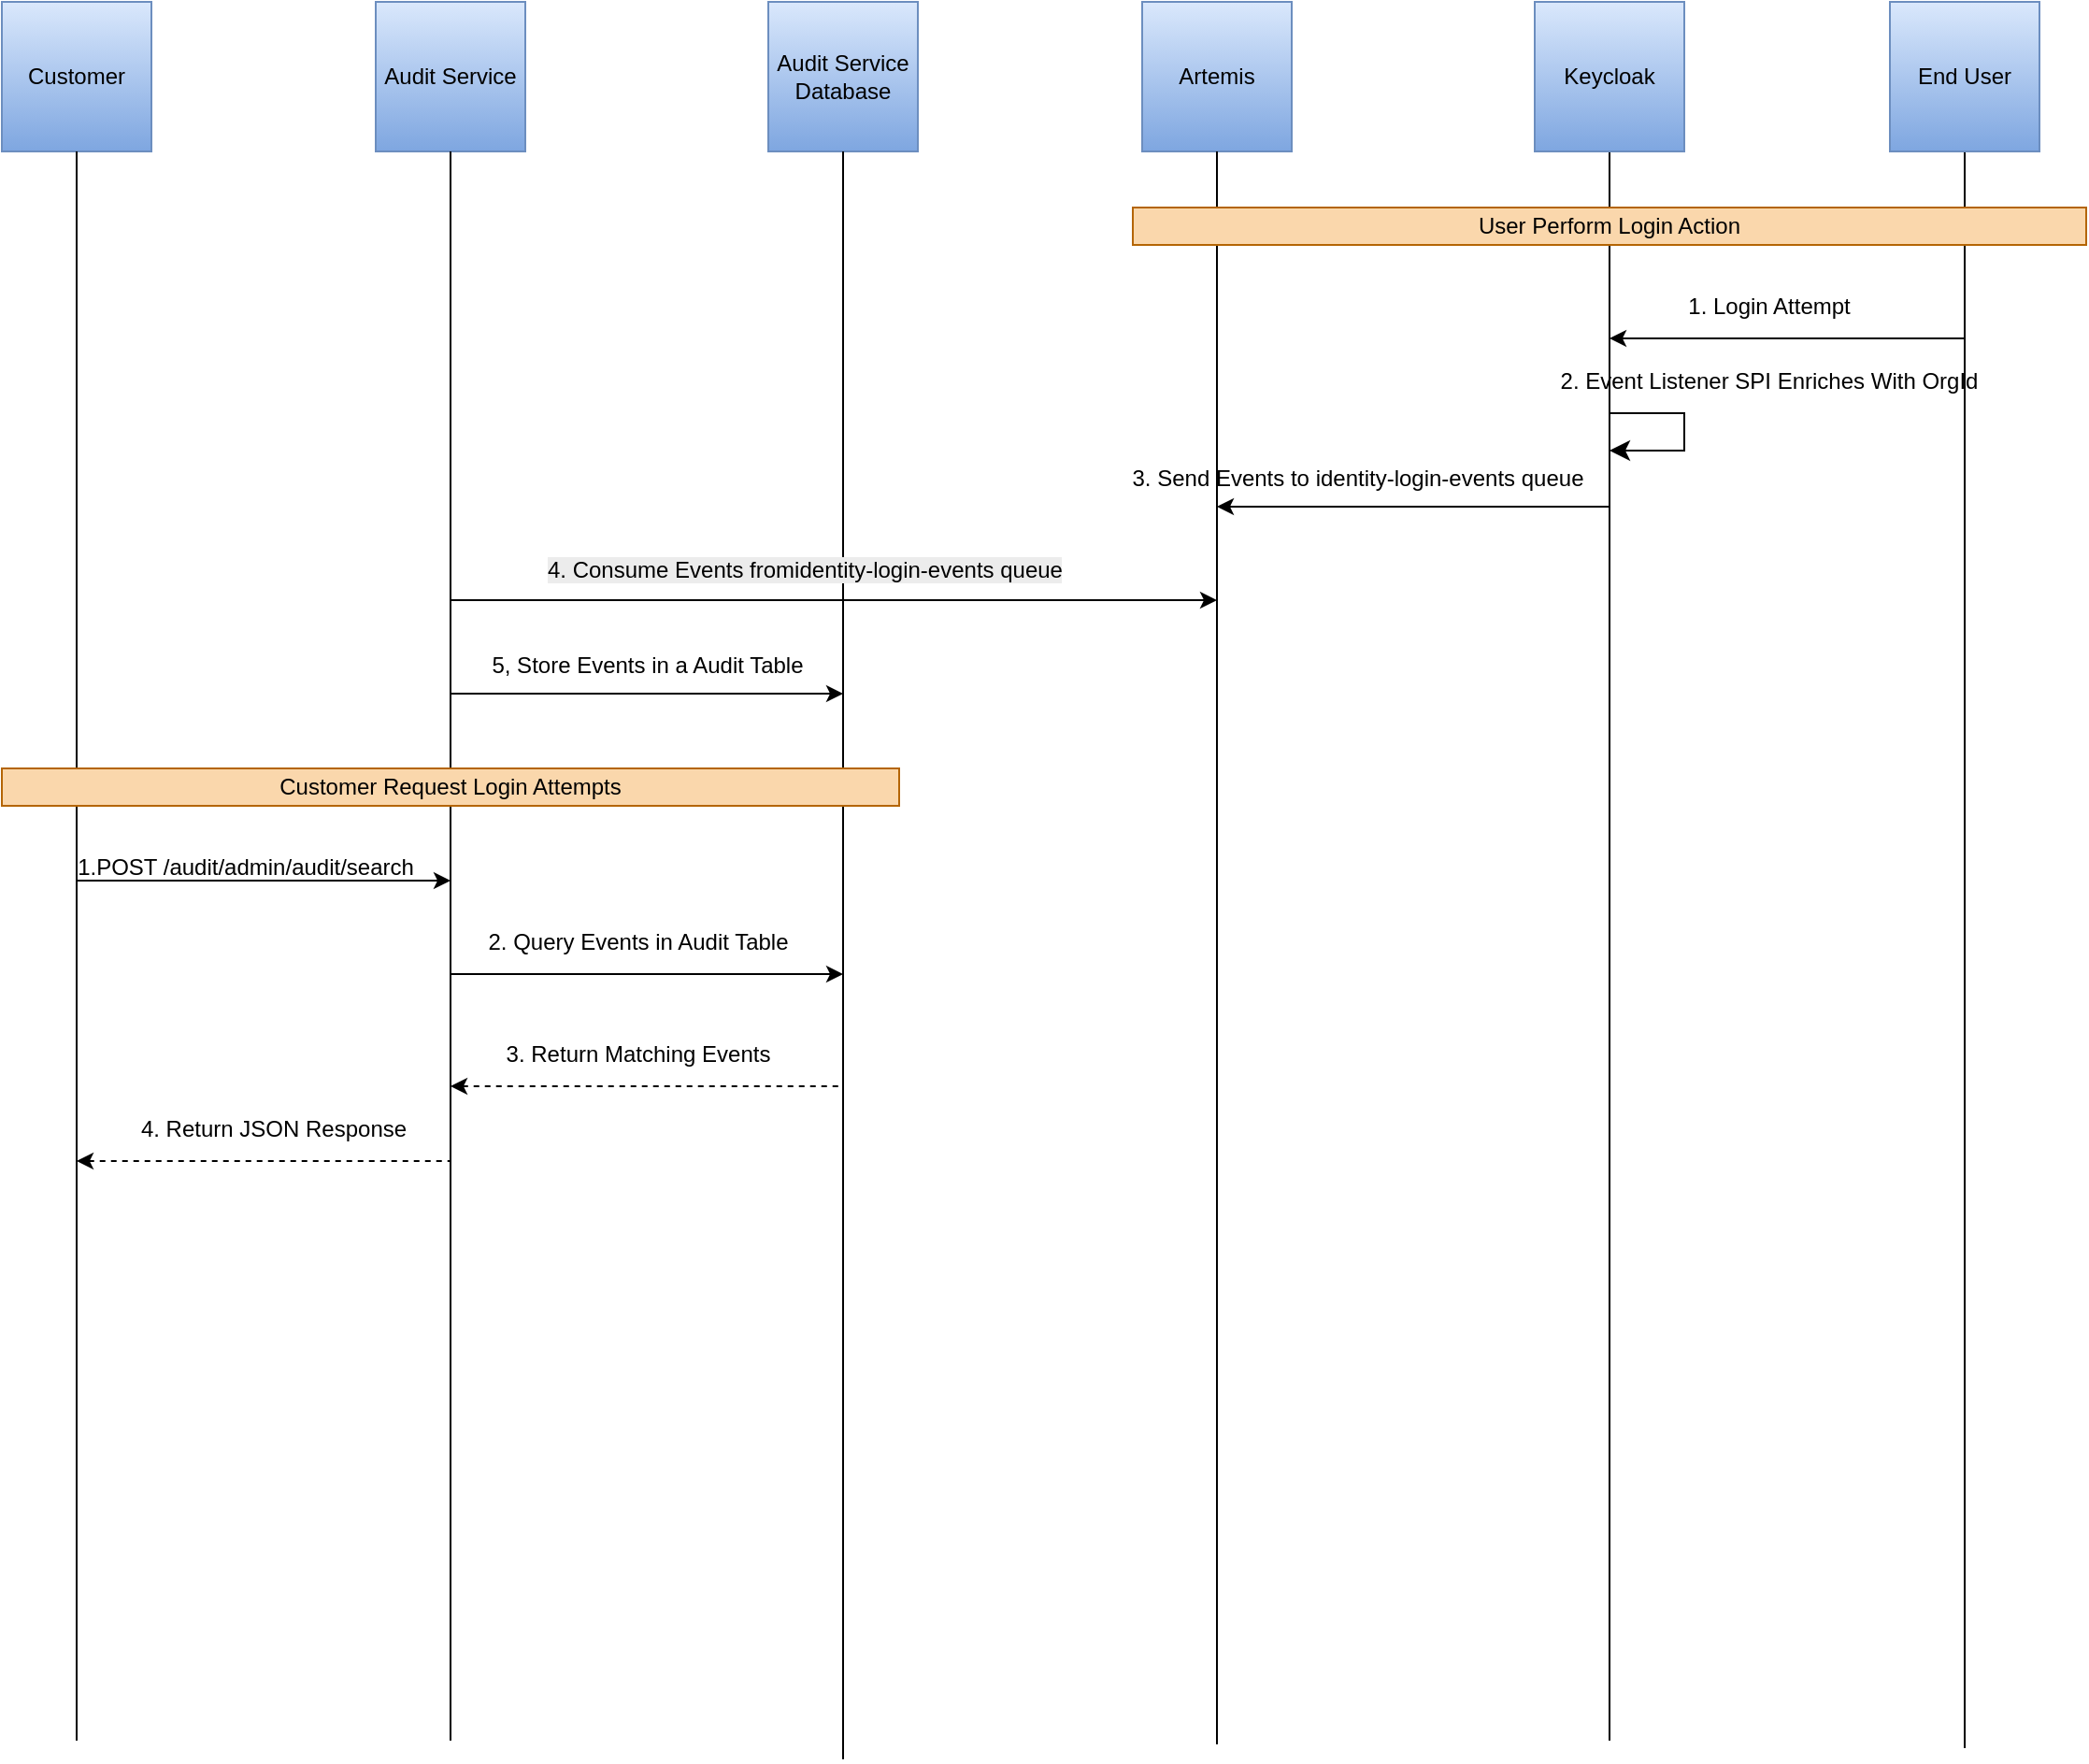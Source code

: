 <mxfile version="27.1.4">
  <diagram name="Page-1" id="w6ZAkszXO9jtFh7A7DWI">
    <mxGraphModel dx="1426" dy="743" grid="1" gridSize="10" guides="1" tooltips="1" connect="1" arrows="1" fold="1" page="1" pageScale="1" pageWidth="5000" pageHeight="5000" math="0" shadow="0">
      <root>
        <object label="" MyDesignSize="" id="0">
          <mxCell />
        </object>
        <mxCell id="1" parent="0" />
        <mxCell id="kkpZU5JGvrHapVZCyQs2-1" value="Customer" style="whiteSpace=wrap;html=1;aspect=fixed;labelBackgroundColor=none;fillColor=#dae8fc;gradientColor=#7ea6e0;strokeColor=#6c8ebf;" vertex="1" parent="1">
          <mxGeometry x="110" y="110" width="80" height="80" as="geometry" />
        </mxCell>
        <mxCell id="kkpZU5JGvrHapVZCyQs2-2" value="Audit Service" style="whiteSpace=wrap;html=1;aspect=fixed;labelBackgroundColor=none;fillColor=#dae8fc;gradientColor=#7ea6e0;strokeColor=#6c8ebf;" vertex="1" parent="1">
          <mxGeometry x="310" y="110" width="80" height="80" as="geometry" />
        </mxCell>
        <mxCell id="kkpZU5JGvrHapVZCyQs2-3" value="Audit Service&lt;br&gt;Database" style="whiteSpace=wrap;html=1;aspect=fixed;labelBackgroundColor=none;fillColor=#dae8fc;gradientColor=#7ea6e0;strokeColor=#6c8ebf;" vertex="1" parent="1">
          <mxGeometry x="520" y="110" width="80" height="80" as="geometry" />
        </mxCell>
        <mxCell id="kkpZU5JGvrHapVZCyQs2-4" value="Artemis" style="whiteSpace=wrap;html=1;aspect=fixed;labelBackgroundColor=none;fillColor=#dae8fc;gradientColor=#7ea6e0;strokeColor=#6c8ebf;" vertex="1" parent="1">
          <mxGeometry x="720" y="110" width="80" height="80" as="geometry" />
        </mxCell>
        <mxCell id="kkpZU5JGvrHapVZCyQs2-17" style="edgeStyle=orthogonalEdgeStyle;rounded=0;orthogonalLoop=1;jettySize=auto;html=1;exitX=0.5;exitY=1;exitDx=0;exitDy=0;endArrow=none;startFill=0;labelBackgroundColor=none;fontColor=default;" edge="1" parent="1" source="kkpZU5JGvrHapVZCyQs2-5">
          <mxGeometry relative="1" as="geometry">
            <mxPoint x="970" y="1040" as="targetPoint" />
          </mxGeometry>
        </mxCell>
        <mxCell id="kkpZU5JGvrHapVZCyQs2-5" value="Keycloak" style="whiteSpace=wrap;html=1;aspect=fixed;labelBackgroundColor=none;fillColor=#dae8fc;gradientColor=#7ea6e0;strokeColor=#6c8ebf;" vertex="1" parent="1">
          <mxGeometry x="930" y="110" width="80" height="80" as="geometry" />
        </mxCell>
        <mxCell id="kkpZU5JGvrHapVZCyQs2-18" style="edgeStyle=orthogonalEdgeStyle;rounded=0;orthogonalLoop=1;jettySize=auto;html=1;endArrow=none;startFill=0;labelBackgroundColor=none;fontColor=default;" edge="1" parent="1" source="kkpZU5JGvrHapVZCyQs2-6">
          <mxGeometry relative="1" as="geometry">
            <mxPoint x="1160" y="1044" as="targetPoint" />
          </mxGeometry>
        </mxCell>
        <mxCell id="kkpZU5JGvrHapVZCyQs2-6" value="End User" style="whiteSpace=wrap;html=1;aspect=fixed;labelBackgroundColor=none;fillColor=#dae8fc;strokeColor=#6c8ebf;gradientColor=#7ea6e0;" vertex="1" parent="1">
          <mxGeometry x="1120" y="110" width="80" height="80" as="geometry" />
        </mxCell>
        <mxCell id="kkpZU5JGvrHapVZCyQs2-9" value="" style="endArrow=none;html=1;rounded=0;entryX=0.5;entryY=1;entryDx=0;entryDy=0;labelBackgroundColor=none;fontColor=default;" edge="1" parent="1" target="kkpZU5JGvrHapVZCyQs2-1">
          <mxGeometry width="50" height="50" relative="1" as="geometry">
            <mxPoint x="150" y="1040" as="sourcePoint" />
            <mxPoint x="610" y="340" as="targetPoint" />
          </mxGeometry>
        </mxCell>
        <mxCell id="kkpZU5JGvrHapVZCyQs2-11" value="" style="endArrow=none;html=1;rounded=0;entryX=0.5;entryY=1;entryDx=0;entryDy=0;labelBackgroundColor=none;fontColor=default;" edge="1" parent="1" target="kkpZU5JGvrHapVZCyQs2-2">
          <mxGeometry width="50" height="50" relative="1" as="geometry">
            <mxPoint x="350" y="1040" as="sourcePoint" />
            <mxPoint x="600" y="440" as="targetPoint" />
          </mxGeometry>
        </mxCell>
        <mxCell id="kkpZU5JGvrHapVZCyQs2-12" value="" style="endArrow=none;html=1;rounded=0;entryX=0.5;entryY=1;entryDx=0;entryDy=0;labelBackgroundColor=none;fontColor=default;" edge="1" parent="1" target="kkpZU5JGvrHapVZCyQs2-3">
          <mxGeometry width="50" height="50" relative="1" as="geometry">
            <mxPoint x="560" y="1050" as="sourcePoint" />
            <mxPoint x="610" y="430" as="targetPoint" />
          </mxGeometry>
        </mxCell>
        <mxCell id="kkpZU5JGvrHapVZCyQs2-16" value="" style="endArrow=none;html=1;rounded=0;entryX=0.5;entryY=1;entryDx=0;entryDy=0;labelBackgroundColor=none;fontColor=default;" edge="1" parent="1" target="kkpZU5JGvrHapVZCyQs2-4">
          <mxGeometry width="50" height="50" relative="1" as="geometry">
            <mxPoint x="760" y="1042" as="sourcePoint" />
            <mxPoint x="610" y="550" as="targetPoint" />
          </mxGeometry>
        </mxCell>
        <mxCell id="kkpZU5JGvrHapVZCyQs2-19" value="User Perform Login Action" style="rounded=0;whiteSpace=wrap;html=1;labelBackgroundColor=none;fillColor=#fad7ac;strokeColor=#b46504;" vertex="1" parent="1">
          <mxGeometry x="715" y="220" width="510" height="20" as="geometry" />
        </mxCell>
        <mxCell id="kkpZU5JGvrHapVZCyQs2-21" value="" style="endArrow=classic;html=1;rounded=0;" edge="1" parent="1">
          <mxGeometry width="50" height="50" relative="1" as="geometry">
            <mxPoint x="1160" y="290" as="sourcePoint" />
            <mxPoint x="970" y="290" as="targetPoint" />
          </mxGeometry>
        </mxCell>
        <mxCell id="kkpZU5JGvrHapVZCyQs2-22" value="1. Login Attempt" style="text;html=1;align=center;verticalAlign=middle;resizable=0;points=[];autosize=1;strokeColor=none;fillColor=none;" vertex="1" parent="1">
          <mxGeometry x="1000" y="258" width="110" height="30" as="geometry" />
        </mxCell>
        <mxCell id="kkpZU5JGvrHapVZCyQs2-46" value="" style="edgeStyle=segmentEdgeStyle;endArrow=classic;html=1;curved=0;rounded=0;endSize=8;startSize=8;" edge="1" parent="1">
          <mxGeometry width="50" height="50" relative="1" as="geometry">
            <mxPoint x="970" y="330" as="sourcePoint" />
            <mxPoint x="970" y="350" as="targetPoint" />
            <Array as="points">
              <mxPoint x="1010" y="330" />
              <mxPoint x="1010" y="350" />
            </Array>
          </mxGeometry>
        </mxCell>
        <mxCell id="kkpZU5JGvrHapVZCyQs2-47" value="2. Event Listener SPI Enriches With OrgId" style="text;html=1;align=center;verticalAlign=middle;resizable=0;points=[];autosize=1;strokeColor=none;fillColor=none;" vertex="1" parent="1">
          <mxGeometry x="930" y="298" width="250" height="30" as="geometry" />
        </mxCell>
        <mxCell id="kkpZU5JGvrHapVZCyQs2-48" value="" style="endArrow=classic;html=1;rounded=0;" edge="1" parent="1">
          <mxGeometry width="50" height="50" relative="1" as="geometry">
            <mxPoint x="970" y="380" as="sourcePoint" />
            <mxPoint x="760" y="380" as="targetPoint" />
          </mxGeometry>
        </mxCell>
        <mxCell id="kkpZU5JGvrHapVZCyQs2-49" value="3. Send Events to identity-login-events queue" style="text;html=1;align=center;verticalAlign=middle;resizable=0;points=[];autosize=1;strokeColor=none;fillColor=none;" vertex="1" parent="1">
          <mxGeometry x="700" y="350" width="270" height="30" as="geometry" />
        </mxCell>
        <mxCell id="kkpZU5JGvrHapVZCyQs2-50" value="" style="endArrow=classic;html=1;rounded=0;" edge="1" parent="1">
          <mxGeometry width="50" height="50" relative="1" as="geometry">
            <mxPoint x="350" y="430" as="sourcePoint" />
            <mxPoint x="760" y="430" as="targetPoint" />
          </mxGeometry>
        </mxCell>
        <mxCell id="kkpZU5JGvrHapVZCyQs2-51" value="&lt;span style=&quot;color: rgb(0, 0, 0); font-family: Helvetica; font-size: 12px; font-style: normal; font-variant-ligatures: normal; font-variant-caps: normal; font-weight: 400; letter-spacing: normal; orphans: 2; text-align: center; text-indent: 0px; text-transform: none; widows: 2; word-spacing: 0px; -webkit-text-stroke-width: 0px; white-space: nowrap; background-color: rgb(236, 236, 236); text-decoration-thickness: initial; text-decoration-style: initial; text-decoration-color: initial; float: none; display: inline !important;&quot;&gt;4. Consume Events fromidentity-login-events queue&lt;/span&gt;" style="text;whiteSpace=wrap;html=1;" vertex="1" parent="1">
          <mxGeometry x="400" y="400" width="280" height="40" as="geometry" />
        </mxCell>
        <mxCell id="kkpZU5JGvrHapVZCyQs2-52" value="" style="endArrow=classic;html=1;rounded=0;" edge="1" parent="1">
          <mxGeometry width="50" height="50" relative="1" as="geometry">
            <mxPoint x="350" y="480" as="sourcePoint" />
            <mxPoint x="560" y="480" as="targetPoint" />
          </mxGeometry>
        </mxCell>
        <mxCell id="kkpZU5JGvrHapVZCyQs2-53" value="5, Store Events in a Audit Table" style="text;html=1;align=center;verticalAlign=middle;resizable=0;points=[];autosize=1;strokeColor=none;fillColor=none;" vertex="1" parent="1">
          <mxGeometry x="360" y="450" width="190" height="30" as="geometry" />
        </mxCell>
        <mxCell id="kkpZU5JGvrHapVZCyQs2-54" value="Customer Request Login Attempts" style="rounded=0;whiteSpace=wrap;html=1;fillColor=#fad7ac;strokeColor=#b46504;" vertex="1" parent="1">
          <mxGeometry x="110" y="520" width="480" height="20" as="geometry" />
        </mxCell>
        <mxCell id="kkpZU5JGvrHapVZCyQs2-57" value="" style="endArrow=classic;html=1;rounded=0;" edge="1" parent="1">
          <mxGeometry width="50" height="50" relative="1" as="geometry">
            <mxPoint x="150" y="580" as="sourcePoint" />
            <mxPoint x="350" y="580" as="targetPoint" />
          </mxGeometry>
        </mxCell>
        <mxCell id="kkpZU5JGvrHapVZCyQs2-58" value="1.POST /audit/admin/audit/search" style="text;html=1;align=center;verticalAlign=middle;resizable=0;points=[];autosize=1;strokeColor=none;fillColor=none;" vertex="1" parent="1">
          <mxGeometry x="140" y="558" width="200" height="30" as="geometry" />
        </mxCell>
        <mxCell id="kkpZU5JGvrHapVZCyQs2-59" value="" style="endArrow=classic;html=1;rounded=0;" edge="1" parent="1">
          <mxGeometry width="50" height="50" relative="1" as="geometry">
            <mxPoint x="350" y="630" as="sourcePoint" />
            <mxPoint x="560" y="630" as="targetPoint" />
          </mxGeometry>
        </mxCell>
        <mxCell id="kkpZU5JGvrHapVZCyQs2-60" value="2. Query Events in Audit Table" style="text;html=1;align=center;verticalAlign=middle;resizable=0;points=[];autosize=1;strokeColor=none;fillColor=none;" vertex="1" parent="1">
          <mxGeometry x="360" y="598" width="180" height="30" as="geometry" />
        </mxCell>
        <mxCell id="kkpZU5JGvrHapVZCyQs2-61" value="" style="endArrow=none;dashed=1;html=1;rounded=0;strokeColor=default;startArrow=classic;startFill=1;" edge="1" parent="1">
          <mxGeometry width="50" height="50" relative="1" as="geometry">
            <mxPoint x="350" y="690" as="sourcePoint" />
            <mxPoint x="560" y="690" as="targetPoint" />
          </mxGeometry>
        </mxCell>
        <mxCell id="kkpZU5JGvrHapVZCyQs2-63" value="3. Return Matching Events" style="text;html=1;align=center;verticalAlign=middle;resizable=0;points=[];autosize=1;strokeColor=none;fillColor=none;" vertex="1" parent="1">
          <mxGeometry x="370" y="658" width="160" height="30" as="geometry" />
        </mxCell>
        <mxCell id="kkpZU5JGvrHapVZCyQs2-64" value="" style="endArrow=none;dashed=1;html=1;rounded=0;strokeColor=default;startArrow=classic;startFill=1;" edge="1" parent="1">
          <mxGeometry width="50" height="50" relative="1" as="geometry">
            <mxPoint x="150" y="730" as="sourcePoint" />
            <mxPoint x="350" y="730" as="targetPoint" />
          </mxGeometry>
        </mxCell>
        <mxCell id="kkpZU5JGvrHapVZCyQs2-65" value="4. Return JSON Response" style="text;html=1;align=center;verticalAlign=middle;resizable=0;points=[];autosize=1;strokeColor=none;fillColor=none;" vertex="1" parent="1">
          <mxGeometry x="170" y="698" width="170" height="30" as="geometry" />
        </mxCell>
      </root>
    </mxGraphModel>
  </diagram>
</mxfile>
